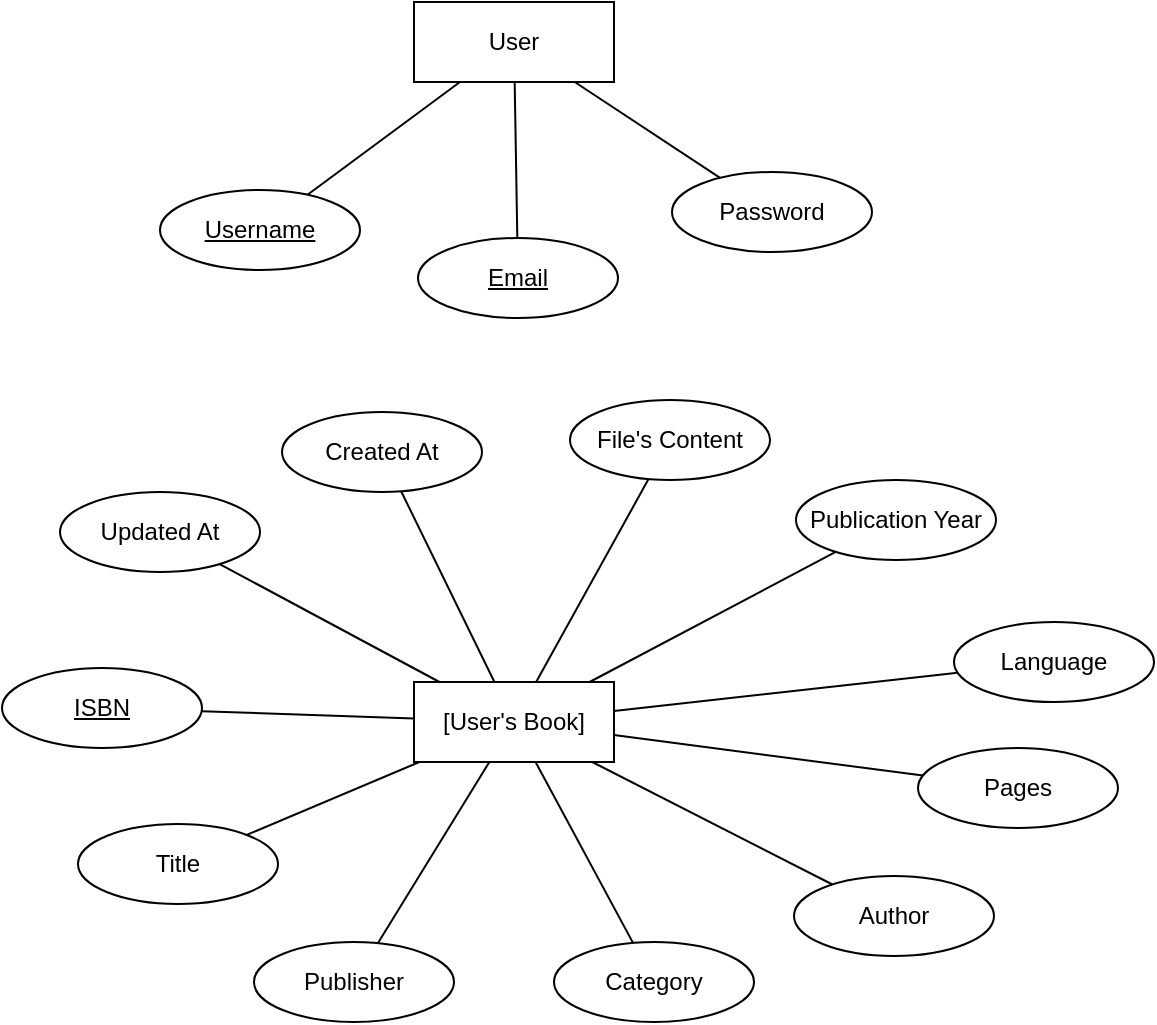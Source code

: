 <mxfile version="20.3.0" type="device"><diagram name="Page-1" id="ZDpGKREb6qarR8-4PDdB"><mxGraphModel dx="1550" dy="937" grid="1" gridSize="10" guides="1" tooltips="1" connect="1" arrows="1" fold="1" page="1" pageScale="1" pageWidth="1600" pageHeight="1200" math="0" shadow="0"><root><mxCell id="0"/><mxCell id="1" parent="0"/><mxCell id="FzYbJvjjMYdeTcoXE-fb-1" value="[User's Book]" style="whiteSpace=wrap;html=1;align=center;" parent="1" vertex="1"><mxGeometry x="710" y="590" width="100" height="40" as="geometry"/></mxCell><mxCell id="FzYbJvjjMYdeTcoXE-fb-3" value="Title" style="ellipse;whiteSpace=wrap;html=1;align=center;" parent="1" vertex="1"><mxGeometry x="542" y="661" width="100" height="40" as="geometry"/></mxCell><mxCell id="FzYbJvjjMYdeTcoXE-fb-4" value="Publisher" style="ellipse;whiteSpace=wrap;html=1;align=center;" parent="1" vertex="1"><mxGeometry x="630" y="720" width="100" height="40" as="geometry"/></mxCell><mxCell id="FzYbJvjjMYdeTcoXE-fb-5" value="Category" style="ellipse;whiteSpace=wrap;html=1;align=center;" parent="1" vertex="1"><mxGeometry x="780" y="720" width="100" height="40" as="geometry"/></mxCell><mxCell id="FzYbJvjjMYdeTcoXE-fb-6" value="Author" style="ellipse;whiteSpace=wrap;html=1;align=center;" parent="1" vertex="1"><mxGeometry x="900" y="687" width="100" height="40" as="geometry"/></mxCell><mxCell id="FzYbJvjjMYdeTcoXE-fb-7" value="Pages" style="ellipse;whiteSpace=wrap;html=1;align=center;" parent="1" vertex="1"><mxGeometry x="962" y="623" width="100" height="40" as="geometry"/></mxCell><mxCell id="FzYbJvjjMYdeTcoXE-fb-8" value="Language" style="ellipse;whiteSpace=wrap;html=1;align=center;" parent="1" vertex="1"><mxGeometry x="980" y="560" width="100" height="40" as="geometry"/></mxCell><mxCell id="FzYbJvjjMYdeTcoXE-fb-9" value="Publication Year" style="ellipse;whiteSpace=wrap;html=1;align=center;" parent="1" vertex="1"><mxGeometry x="901" y="489" width="100" height="40" as="geometry"/></mxCell><mxCell id="FzYbJvjjMYdeTcoXE-fb-11" value="File's Content" style="ellipse;whiteSpace=wrap;html=1;align=center;" parent="1" vertex="1"><mxGeometry x="788" y="449" width="100" height="40" as="geometry"/></mxCell><mxCell id="FzYbJvjjMYdeTcoXE-fb-12" value="Created At" style="ellipse;whiteSpace=wrap;html=1;align=center;" parent="1" vertex="1"><mxGeometry x="644" y="455" width="100" height="40" as="geometry"/></mxCell><mxCell id="FzYbJvjjMYdeTcoXE-fb-13" value="Updated At" style="ellipse;whiteSpace=wrap;html=1;align=center;" parent="1" vertex="1"><mxGeometry x="533" y="495" width="100" height="40" as="geometry"/></mxCell><mxCell id="FzYbJvjjMYdeTcoXE-fb-14" value="ISBN" style="ellipse;whiteSpace=wrap;html=1;align=center;fontStyle=4;" parent="1" vertex="1"><mxGeometry x="504" y="583" width="100" height="40" as="geometry"/></mxCell><mxCell id="FzYbJvjjMYdeTcoXE-fb-15" value="" style="endArrow=none;html=1;rounded=0;" parent="1" source="FzYbJvjjMYdeTcoXE-fb-14" target="FzYbJvjjMYdeTcoXE-fb-1" edge="1"><mxGeometry relative="1" as="geometry"><mxPoint x="660" y="600" as="sourcePoint"/><mxPoint x="820" y="600" as="targetPoint"/></mxGeometry></mxCell><mxCell id="FzYbJvjjMYdeTcoXE-fb-16" value="" style="endArrow=none;html=1;rounded=0;" parent="1" source="FzYbJvjjMYdeTcoXE-fb-3" target="FzYbJvjjMYdeTcoXE-fb-1" edge="1"><mxGeometry relative="1" as="geometry"><mxPoint x="660" y="600" as="sourcePoint"/><mxPoint x="820" y="600" as="targetPoint"/></mxGeometry></mxCell><mxCell id="FzYbJvjjMYdeTcoXE-fb-17" value="" style="endArrow=none;html=1;rounded=0;" parent="1" source="FzYbJvjjMYdeTcoXE-fb-4" target="FzYbJvjjMYdeTcoXE-fb-1" edge="1"><mxGeometry relative="1" as="geometry"><mxPoint x="660" y="600" as="sourcePoint"/><mxPoint x="820" y="600" as="targetPoint"/></mxGeometry></mxCell><mxCell id="FzYbJvjjMYdeTcoXE-fb-18" value="" style="endArrow=none;html=1;rounded=0;" parent="1" source="FzYbJvjjMYdeTcoXE-fb-5" target="FzYbJvjjMYdeTcoXE-fb-1" edge="1"><mxGeometry relative="1" as="geometry"><mxPoint x="660" y="600" as="sourcePoint"/><mxPoint x="820" y="600" as="targetPoint"/></mxGeometry></mxCell><mxCell id="FzYbJvjjMYdeTcoXE-fb-19" value="" style="endArrow=none;html=1;rounded=0;" parent="1" source="FzYbJvjjMYdeTcoXE-fb-6" target="FzYbJvjjMYdeTcoXE-fb-1" edge="1"><mxGeometry relative="1" as="geometry"><mxPoint x="660" y="600" as="sourcePoint"/><mxPoint x="820" y="600" as="targetPoint"/></mxGeometry></mxCell><mxCell id="FzYbJvjjMYdeTcoXE-fb-20" value="" style="endArrow=none;html=1;rounded=0;" parent="1" source="FzYbJvjjMYdeTcoXE-fb-1" target="FzYbJvjjMYdeTcoXE-fb-7" edge="1"><mxGeometry relative="1" as="geometry"><mxPoint x="660" y="600" as="sourcePoint"/><mxPoint x="880" y="620" as="targetPoint"/></mxGeometry></mxCell><mxCell id="FzYbJvjjMYdeTcoXE-fb-21" value="" style="endArrow=none;html=1;rounded=0;" parent="1" source="FzYbJvjjMYdeTcoXE-fb-1" target="FzYbJvjjMYdeTcoXE-fb-8" edge="1"><mxGeometry relative="1" as="geometry"><mxPoint x="660" y="600" as="sourcePoint"/><mxPoint x="820" y="600" as="targetPoint"/></mxGeometry></mxCell><mxCell id="FzYbJvjjMYdeTcoXE-fb-22" value="" style="endArrow=none;html=1;rounded=0;" parent="1" source="FzYbJvjjMYdeTcoXE-fb-9" target="FzYbJvjjMYdeTcoXE-fb-1" edge="1"><mxGeometry relative="1" as="geometry"><mxPoint x="660" y="600" as="sourcePoint"/><mxPoint x="820" y="600" as="targetPoint"/></mxGeometry></mxCell><mxCell id="FzYbJvjjMYdeTcoXE-fb-24" value="" style="endArrow=none;html=1;rounded=0;" parent="1" source="FzYbJvjjMYdeTcoXE-fb-11" target="FzYbJvjjMYdeTcoXE-fb-1" edge="1"><mxGeometry relative="1" as="geometry"><mxPoint x="660" y="600" as="sourcePoint"/><mxPoint x="820" y="600" as="targetPoint"/></mxGeometry></mxCell><mxCell id="FzYbJvjjMYdeTcoXE-fb-25" value="" style="endArrow=none;html=1;rounded=0;" parent="1" source="FzYbJvjjMYdeTcoXE-fb-12" target="FzYbJvjjMYdeTcoXE-fb-1" edge="1"><mxGeometry relative="1" as="geometry"><mxPoint x="660" y="600" as="sourcePoint"/><mxPoint x="820" y="600" as="targetPoint"/></mxGeometry></mxCell><mxCell id="FzYbJvjjMYdeTcoXE-fb-26" value="" style="endArrow=none;html=1;rounded=0;" parent="1" source="FzYbJvjjMYdeTcoXE-fb-13" target="FzYbJvjjMYdeTcoXE-fb-1" edge="1"><mxGeometry relative="1" as="geometry"><mxPoint x="660" y="600" as="sourcePoint"/><mxPoint x="820" y="600" as="targetPoint"/></mxGeometry></mxCell><mxCell id="Q3GgMTHdt9DxjNpxiefE-3" value="User" style="whiteSpace=wrap;html=1;align=center;" vertex="1" parent="1"><mxGeometry x="710" y="250" width="100" height="40" as="geometry"/></mxCell><mxCell id="Q3GgMTHdt9DxjNpxiefE-4" value="Username" style="ellipse;whiteSpace=wrap;html=1;align=center;fontStyle=4;" vertex="1" parent="1"><mxGeometry x="583" y="344" width="100" height="40" as="geometry"/></mxCell><mxCell id="Q3GgMTHdt9DxjNpxiefE-5" value="Email" style="ellipse;whiteSpace=wrap;html=1;align=center;fontStyle=4;" vertex="1" parent="1"><mxGeometry x="712" y="368" width="100" height="40" as="geometry"/></mxCell><mxCell id="Q3GgMTHdt9DxjNpxiefE-6" value="Password" style="ellipse;whiteSpace=wrap;html=1;align=center;" vertex="1" parent="1"><mxGeometry x="839" y="335" width="100" height="40" as="geometry"/></mxCell><mxCell id="Q3GgMTHdt9DxjNpxiefE-7" value="" style="endArrow=none;html=1;rounded=0;" edge="1" parent="1" source="Q3GgMTHdt9DxjNpxiefE-3" target="Q3GgMTHdt9DxjNpxiefE-4"><mxGeometry relative="1" as="geometry"><mxPoint x="690" y="380" as="sourcePoint"/><mxPoint x="850" y="380" as="targetPoint"/></mxGeometry></mxCell><mxCell id="Q3GgMTHdt9DxjNpxiefE-8" value="" style="endArrow=none;html=1;rounded=0;" edge="1" parent="1" source="Q3GgMTHdt9DxjNpxiefE-3" target="Q3GgMTHdt9DxjNpxiefE-5"><mxGeometry relative="1" as="geometry"><mxPoint x="690" y="380" as="sourcePoint"/><mxPoint x="850" y="380" as="targetPoint"/></mxGeometry></mxCell><mxCell id="Q3GgMTHdt9DxjNpxiefE-9" value="" style="endArrow=none;html=1;rounded=0;" edge="1" parent="1" source="Q3GgMTHdt9DxjNpxiefE-3" target="Q3GgMTHdt9DxjNpxiefE-6"><mxGeometry relative="1" as="geometry"><mxPoint x="690" y="380" as="sourcePoint"/><mxPoint x="850" y="380" as="targetPoint"/></mxGeometry></mxCell></root></mxGraphModel></diagram></mxfile>